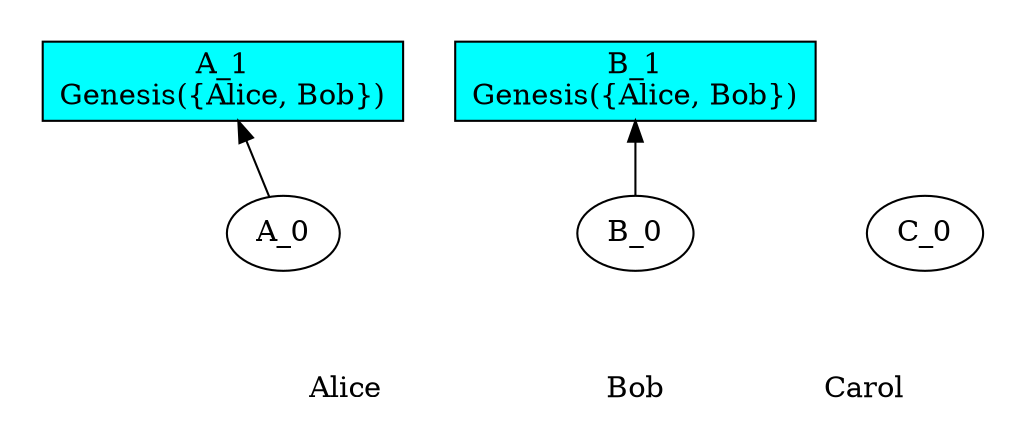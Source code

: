 digraph GossipGraph {
  splines=false
  rankdir=BT
/// our_id: Bob
/// peer_states: {Alice: "PeerState(VOTE|SEND|RECV)", Bob: "PeerState(VOTE|SEND|RECV)"}
/// { 30d7e4394d..
/// cause: Initial
/// interesting_content: []
/// last_ancestors: {Alice: 0}
/// }
/// { 3fae277c4b..
/// cause: Observation(Genesis({Alice, Bob}))
/// interesting_content: []
/// last_ancestors: {Alice: 1}
/// }
/// { dc8296fe22..
/// cause: Initial
/// interesting_content: []
/// last_ancestors: {Bob: 0}
/// }
/// { 1efae523fa..
/// cause: Observation(Genesis({Alice, Bob}))
/// interesting_content: []
/// last_ancestors: {Bob: 1}
/// }
/// { 4541f98755..
/// cause: Initial
/// interesting_content: []
/// last_ancestors: {Carol: 0}
/// }
    style=invis
  subgraph cluster_Alice {
    label=Alice
    Alice [style=invis]
    Alice -> "30d7e4394d.." [style=invis]
    "30d7e4394d.." -> "3fae277c4b.." [minlen=1]
  }

    style=invis
  subgraph cluster_Bob {
    label=Bob
    Bob [style=invis]
    Bob -> "dc8296fe22.." [style=invis]
    "dc8296fe22.." -> "1efae523fa.." [minlen=1]
  }

    style=invis
  subgraph cluster_Carol {
    label=Carol
    Carol [style=invis]
    Carol -> "4541f98755.." [style=invis]
  }

/// meta-vote section
 "30d7e4394d.." [fillcolor=white, label="A_0"]
 "3fae277c4b.." [fillcolor=white, label="A_1
Genesis({Alice, Bob})"]
 "3fae277c4b.." [shape=rectangle, style=filled, fillcolor=cyan]
 "dc8296fe22.." [fillcolor=white, label="B_0"]
 "1efae523fa.." [fillcolor=white, label="B_1
Genesis({Alice, Bob})"]
 "1efae523fa.." [shape=rectangle, style=filled, fillcolor=cyan]
 "4541f98755.." [fillcolor=white, label="C_0"]

  {
    rank=same
    Alice [style=filled, color=white]
    Bob [style=filled, color=white]
    Carol [style=filled, color=white]
  }
  Alice -> Bob -> Carol [style=invis]
}
